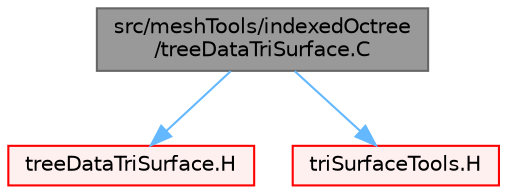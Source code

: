 digraph "src/meshTools/indexedOctree/treeDataTriSurface.C"
{
 // LATEX_PDF_SIZE
  bgcolor="transparent";
  edge [fontname=Helvetica,fontsize=10,labelfontname=Helvetica,labelfontsize=10];
  node [fontname=Helvetica,fontsize=10,shape=box,height=0.2,width=0.4];
  Node1 [id="Node000001",label="src/meshTools/indexedOctree\l/treeDataTriSurface.C",height=0.2,width=0.4,color="gray40", fillcolor="grey60", style="filled", fontcolor="black",tooltip=" "];
  Node1 -> Node2 [id="edge1_Node000001_Node000002",color="steelblue1",style="solid",tooltip=" "];
  Node2 [id="Node000002",label="treeDataTriSurface.H",height=0.2,width=0.4,color="red", fillcolor="#FFF0F0", style="filled",URL="$treeDataTriSurface_8H.html",tooltip=" "];
  Node1 -> Node257 [id="edge2_Node000001_Node000257",color="steelblue1",style="solid",tooltip=" "];
  Node257 [id="Node000257",label="triSurfaceTools.H",height=0.2,width=0.4,color="red", fillcolor="#FFF0F0", style="filled",URL="$triSurfaceTools_8H.html",tooltip=" "];
}
